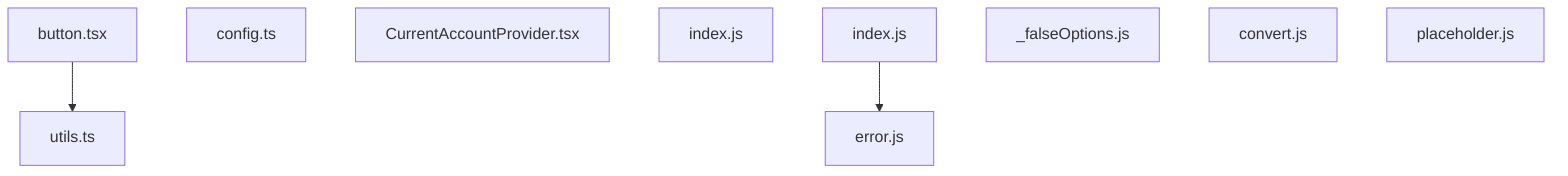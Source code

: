 graph TD
    app_components_ui_button_tsx["button.tsx"]
    app_components_ui_button_tsx --> app_lib_utils_ts
    app_firebase_config_ts["config.ts"]
    app_lib_utils_ts["utils.ts"]
    app_providers_CurrentAccountProvider_tsx["CurrentAccountProvider.tsx"]
    functions_node_modules__sinclair_typebox_build_cjs_type_symbols_index_js["index.js"]
    functions_node_modules_firebase_admin_lib_app_index_js["index.js"]
    functions_node_modules_firebase_admin_lib_app_index_js --> functions_node_modules_firebase_admin_lib_utils_error_js
    functions_node_modules_firebase_admin_lib_utils_error_js["error.js"]
    functions_node_modules_lodash_fp__falseOptions_js["_falseOptions.js"]
    functions_node_modules_lodash_fp_convert_js["convert.js"]
    functions_node_modules_lodash_fp_placeholder_js["placeholder.js"]

    %% Circular dependencies in red
    classDef circular fill:#ff9999,stroke:#ff0000